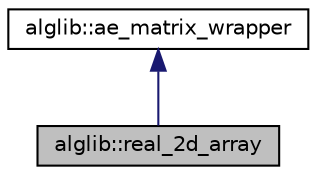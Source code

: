 digraph "alglib::real_2d_array"
{
  edge [fontname="Helvetica",fontsize="10",labelfontname="Helvetica",labelfontsize="10"];
  node [fontname="Helvetica",fontsize="10",shape=record];
  Node0 [label="alglib::real_2d_array",height=0.2,width=0.4,color="black", fillcolor="grey75", style="filled", fontcolor="black"];
  Node1 -> Node0 [dir="back",color="midnightblue",fontsize="10",style="solid",fontname="Helvetica"];
  Node1 [label="alglib::ae_matrix_wrapper",height=0.2,width=0.4,color="black", fillcolor="white", style="filled",URL="$classalglib_1_1ae__matrix__wrapper.html"];
}
